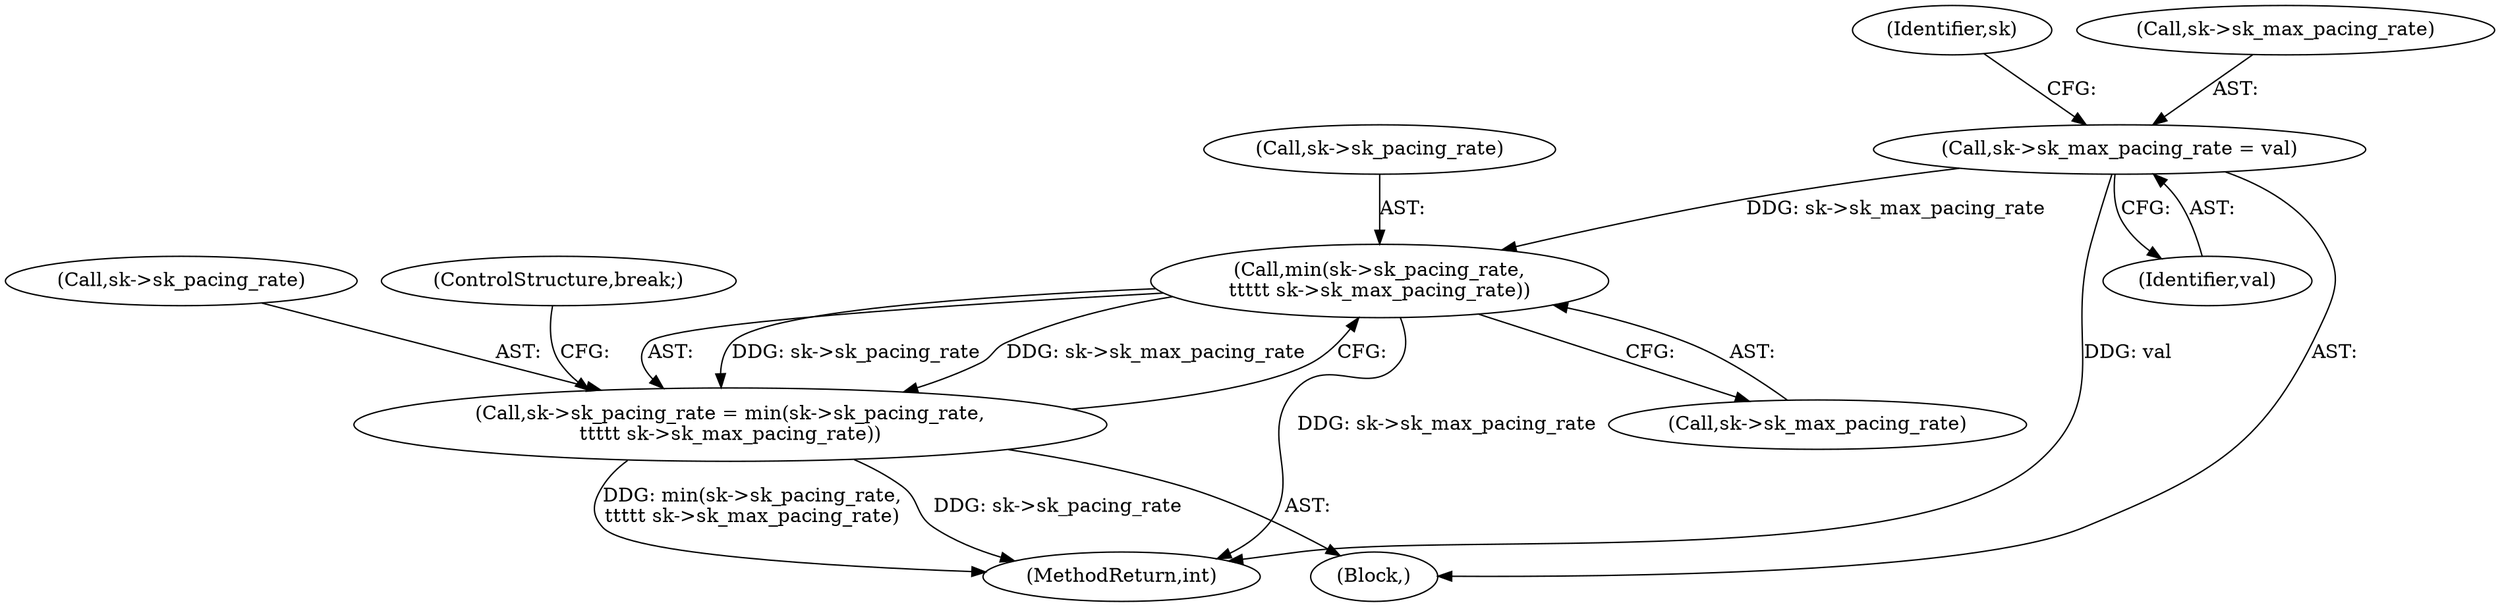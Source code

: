 digraph "0_linux_b98b0bc8c431e3ceb4b26b0dfc8db509518fb290@API" {
"1000848" [label="(Call,sk->sk_max_pacing_rate = val)"];
"1000857" [label="(Call,min(sk->sk_pacing_rate,\n\t\t\t\t\t sk->sk_max_pacing_rate))"];
"1000853" [label="(Call,sk->sk_pacing_rate = min(sk->sk_pacing_rate,\n\t\t\t\t\t sk->sk_max_pacing_rate))"];
"1000858" [label="(Call,sk->sk_pacing_rate)"];
"1000854" [label="(Call,sk->sk_pacing_rate)"];
"1000890" [label="(MethodReturn,int)"];
"1000861" [label="(Call,sk->sk_max_pacing_rate)"];
"1000848" [label="(Call,sk->sk_max_pacing_rate = val)"];
"1000852" [label="(Identifier,val)"];
"1000855" [label="(Identifier,sk)"];
"1000864" [label="(ControlStructure,break;)"];
"1000853" [label="(Call,sk->sk_pacing_rate = min(sk->sk_pacing_rate,\n\t\t\t\t\t sk->sk_max_pacing_rate))"];
"1000163" [label="(Block,)"];
"1000857" [label="(Call,min(sk->sk_pacing_rate,\n\t\t\t\t\t sk->sk_max_pacing_rate))"];
"1000849" [label="(Call,sk->sk_max_pacing_rate)"];
"1000848" -> "1000163"  [label="AST: "];
"1000848" -> "1000852"  [label="CFG: "];
"1000849" -> "1000848"  [label="AST: "];
"1000852" -> "1000848"  [label="AST: "];
"1000855" -> "1000848"  [label="CFG: "];
"1000848" -> "1000890"  [label="DDG: val"];
"1000848" -> "1000857"  [label="DDG: sk->sk_max_pacing_rate"];
"1000857" -> "1000853"  [label="AST: "];
"1000857" -> "1000861"  [label="CFG: "];
"1000858" -> "1000857"  [label="AST: "];
"1000861" -> "1000857"  [label="AST: "];
"1000853" -> "1000857"  [label="CFG: "];
"1000857" -> "1000890"  [label="DDG: sk->sk_max_pacing_rate"];
"1000857" -> "1000853"  [label="DDG: sk->sk_pacing_rate"];
"1000857" -> "1000853"  [label="DDG: sk->sk_max_pacing_rate"];
"1000853" -> "1000163"  [label="AST: "];
"1000854" -> "1000853"  [label="AST: "];
"1000864" -> "1000853"  [label="CFG: "];
"1000853" -> "1000890"  [label="DDG: min(sk->sk_pacing_rate,\n\t\t\t\t\t sk->sk_max_pacing_rate)"];
"1000853" -> "1000890"  [label="DDG: sk->sk_pacing_rate"];
}
